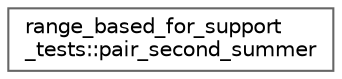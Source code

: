 digraph "类继承关系图"
{
 // LATEX_PDF_SIZE
  bgcolor="transparent";
  edge [fontname=Helvetica,fontsize=10,labelfontname=Helvetica,labelfontsize=10];
  node [fontname=Helvetica,fontsize=10,shape=box,height=0.2,width=0.4];
  rankdir="LR";
  Node0 [id="Node000000",label="range_based_for_support\l_tests::pair_second_summer",height=0.2,width=0.4,color="grey40", fillcolor="white", style="filled",URL="$structrange__based__for__support__tests_1_1pair__second__summer.html",tooltip=" "];
}
